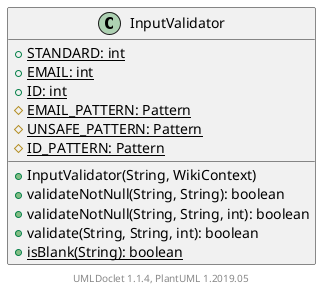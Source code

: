 @startuml

    class InputValidator [[InputValidator.html]] {
        {static} +STANDARD: int
        {static} +EMAIL: int
        {static} +ID: int
        {static} #EMAIL_PATTERN: Pattern
        {static} #UNSAFE_PATTERN: Pattern
        {static} #ID_PATTERN: Pattern
        +InputValidator(String, WikiContext)
        +validateNotNull(String, String): boolean
        +validateNotNull(String, String, int): boolean
        +validate(String, String, int): boolean
        {static} +isBlank(String): boolean
    }


    center footer UMLDoclet 1.1.4, PlantUML 1.2019.05
@enduml
